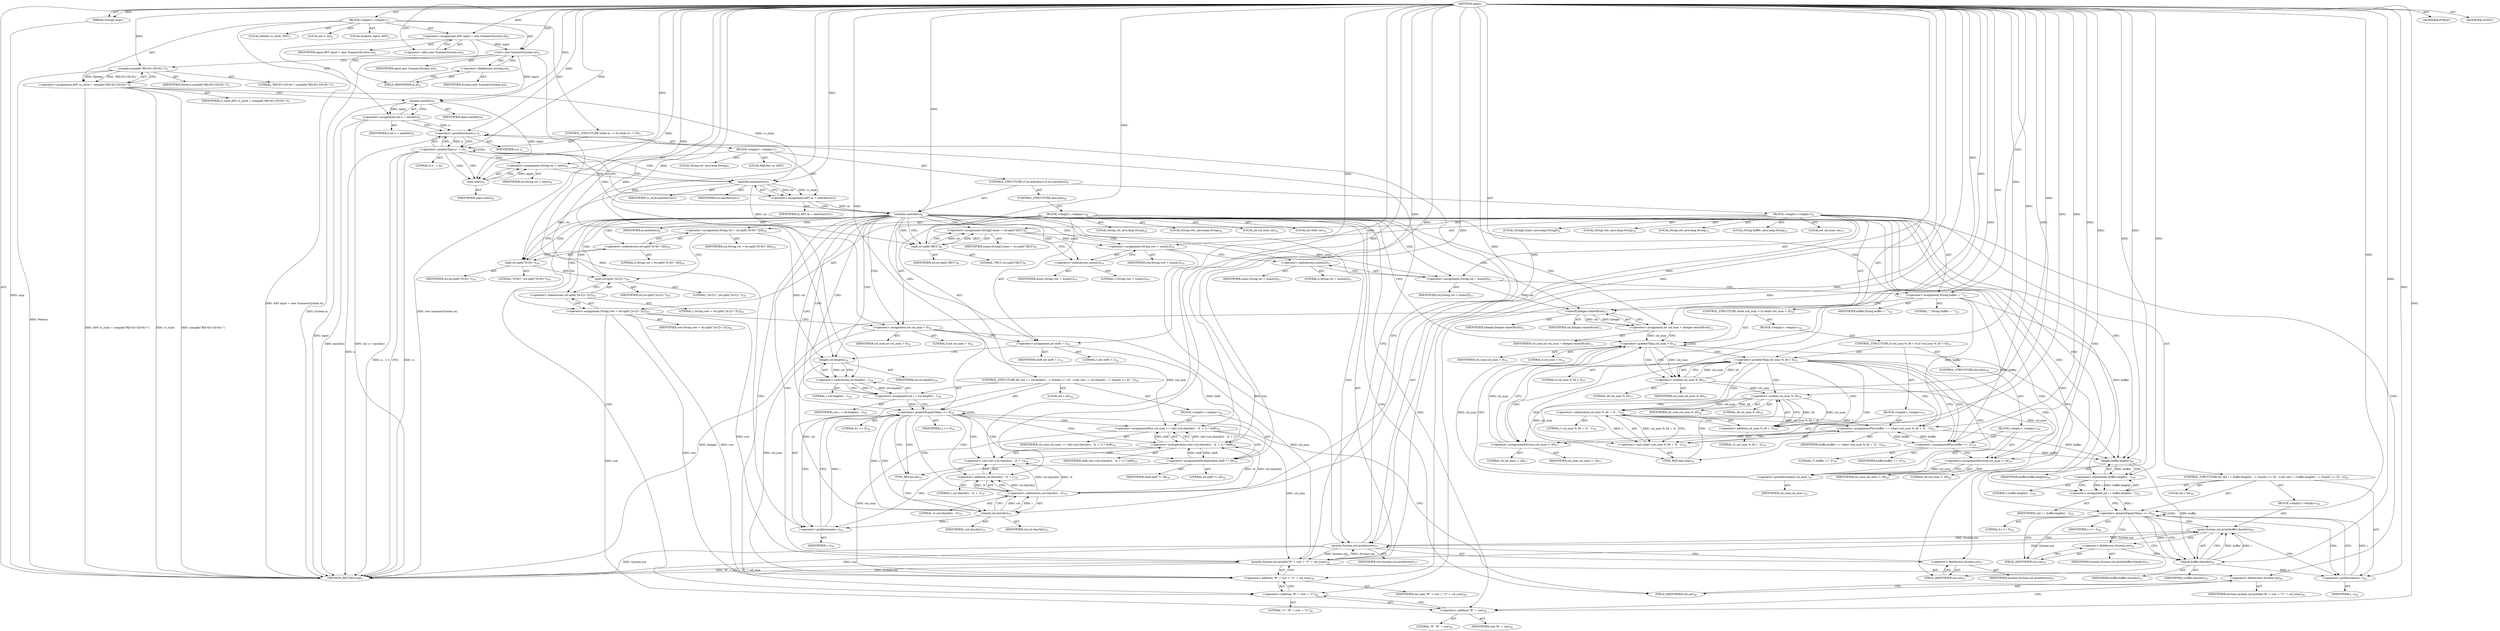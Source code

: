 digraph "main" {  
"19" [label = <(METHOD,main)<SUB>1</SUB>> ]
"20" [label = <(PARAM,String[] args)<SUB>1</SUB>> ]
"21" [label = <(BLOCK,&lt;empty&gt;,&lt;empty&gt;)<SUB>1</SUB>> ]
"4" [label = <(LOCAL,Scanner input: ANY)<SUB>2</SUB>> ]
"22" [label = <(&lt;operator&gt;.assignment,ANY input = new Scanner(System.in))<SUB>2</SUB>> ]
"23" [label = <(IDENTIFIER,input,ANY input = new Scanner(System.in))<SUB>2</SUB>> ]
"24" [label = <(&lt;operator&gt;.alloc,new Scanner(System.in))<SUB>2</SUB>> ]
"25" [label = <(&lt;init&gt;,new Scanner(System.in))<SUB>2</SUB>> ]
"3" [label = <(IDENTIFIER,input,new Scanner(System.in))<SUB>2</SUB>> ]
"26" [label = <(&lt;operator&gt;.fieldAccess,System.in)<SUB>2</SUB>> ]
"27" [label = <(IDENTIFIER,System,new Scanner(System.in))<SUB>2</SUB>> ]
"28" [label = <(FIELD_IDENTIFIER,in,in)<SUB>2</SUB>> ]
"29" [label = <(LOCAL,Pattern rc_style: ANY)<SUB>3</SUB>> ]
"30" [label = <(&lt;operator&gt;.assignment,ANY rc_style = compile(&quot;R[0-9]+C[0-9]+&quot;))<SUB>3</SUB>> ]
"31" [label = <(IDENTIFIER,rc_style,ANY rc_style = compile(&quot;R[0-9]+C[0-9]+&quot;))<SUB>3</SUB>> ]
"32" [label = <(compile,compile(&quot;R[0-9]+C[0-9]+&quot;))<SUB>3</SUB>> ]
"33" [label = <(IDENTIFIER,Pattern,compile(&quot;R[0-9]+C[0-9]+&quot;))<SUB>3</SUB>> ]
"34" [label = <(LITERAL,&quot;R[0-9]+C[0-9]+&quot;,compile(&quot;R[0-9]+C[0-9]+&quot;))<SUB>3</SUB>> ]
"35" [label = <(LOCAL,int n: int)<SUB>4</SUB>> ]
"36" [label = <(&lt;operator&gt;.assignment,int n = nextInt())<SUB>4</SUB>> ]
"37" [label = <(IDENTIFIER,n,int n = nextInt())<SUB>4</SUB>> ]
"38" [label = <(nextInt,nextInt())<SUB>4</SUB>> ]
"39" [label = <(IDENTIFIER,input,nextInt())<SUB>4</SUB>> ]
"40" [label = <(CONTROL_STRUCTURE,while (n-- &gt; 0),while (n-- &gt; 0))<SUB>5</SUB>> ]
"41" [label = <(&lt;operator&gt;.greaterThan,n-- &gt; 0)<SUB>5</SUB>> ]
"42" [label = <(&lt;operator&gt;.postDecrement,n--)<SUB>5</SUB>> ]
"43" [label = <(IDENTIFIER,n,n--)<SUB>5</SUB>> ]
"44" [label = <(LITERAL,0,n-- &gt; 0)<SUB>5</SUB>> ]
"45" [label = <(BLOCK,&lt;empty&gt;,&lt;empty&gt;)<SUB>5</SUB>> ]
"46" [label = <(LOCAL,String str: java.lang.String)<SUB>6</SUB>> ]
"47" [label = <(&lt;operator&gt;.assignment,String str = next())<SUB>6</SUB>> ]
"48" [label = <(IDENTIFIER,str,String str = next())<SUB>6</SUB>> ]
"49" [label = <(next,next())<SUB>6</SUB>> ]
"50" [label = <(IDENTIFIER,input,next())<SUB>6</SUB>> ]
"51" [label = <(LOCAL,Matcher m: ANY)<SUB>7</SUB>> ]
"52" [label = <(&lt;operator&gt;.assignment,ANY m = matcher(str))<SUB>7</SUB>> ]
"53" [label = <(IDENTIFIER,m,ANY m = matcher(str))<SUB>7</SUB>> ]
"54" [label = <(matcher,matcher(str))<SUB>7</SUB>> ]
"55" [label = <(IDENTIFIER,rc_style,matcher(str))<SUB>7</SUB>> ]
"56" [label = <(IDENTIFIER,str,matcher(str))<SUB>7</SUB>> ]
"57" [label = <(CONTROL_STRUCTURE,if (m.matches()),if (m.matches()))<SUB>8</SUB>> ]
"58" [label = <(matches,matches())<SUB>8</SUB>> ]
"59" [label = <(IDENTIFIER,m,matches())<SUB>8</SUB>> ]
"60" [label = <(BLOCK,&lt;empty&gt;,&lt;empty&gt;)<SUB>8</SUB>> ]
"61" [label = <(LOCAL,String[] nums: java.lang.String[])<SUB>9</SUB>> ]
"62" [label = <(&lt;operator&gt;.assignment,String[] nums = str.split(&quot;[RC]&quot;))<SUB>9</SUB>> ]
"63" [label = <(IDENTIFIER,nums,String[] nums = str.split(&quot;[RC]&quot;))<SUB>9</SUB>> ]
"64" [label = <(split,str.split(&quot;[RC]&quot;))<SUB>9</SUB>> ]
"65" [label = <(IDENTIFIER,str,str.split(&quot;[RC]&quot;))<SUB>9</SUB>> ]
"66" [label = <(LITERAL,&quot;[RC]&quot;,str.split(&quot;[RC]&quot;))<SUB>9</SUB>> ]
"67" [label = <(LOCAL,String row: java.lang.String)<SUB>10</SUB>> ]
"68" [label = <(&lt;operator&gt;.assignment,String row = nums[1])<SUB>10</SUB>> ]
"69" [label = <(IDENTIFIER,row,String row = nums[1])<SUB>10</SUB>> ]
"70" [label = <(&lt;operator&gt;.indexAccess,nums[1])<SUB>10</SUB>> ]
"71" [label = <(IDENTIFIER,nums,String row = nums[1])<SUB>10</SUB>> ]
"72" [label = <(LITERAL,1,String row = nums[1])<SUB>10</SUB>> ]
"73" [label = <(LOCAL,String col: java.lang.String)<SUB>11</SUB>> ]
"74" [label = <(&lt;operator&gt;.assignment,String col = nums[2])<SUB>11</SUB>> ]
"75" [label = <(IDENTIFIER,col,String col = nums[2])<SUB>11</SUB>> ]
"76" [label = <(&lt;operator&gt;.indexAccess,nums[2])<SUB>11</SUB>> ]
"77" [label = <(IDENTIFIER,nums,String col = nums[2])<SUB>11</SUB>> ]
"78" [label = <(LITERAL,2,String col = nums[2])<SUB>11</SUB>> ]
"79" [label = <(LOCAL,String buffer: java.lang.String)<SUB>12</SUB>> ]
"80" [label = <(&lt;operator&gt;.assignment,String buffer = &quot;&quot;)<SUB>12</SUB>> ]
"81" [label = <(IDENTIFIER,buffer,String buffer = &quot;&quot;)<SUB>12</SUB>> ]
"82" [label = <(LITERAL,&quot;&quot;,String buffer = &quot;&quot;)<SUB>12</SUB>> ]
"83" [label = <(LOCAL,int col_num: int)<SUB>13</SUB>> ]
"84" [label = <(&lt;operator&gt;.assignment,int col_num = Integer.valueOf(col))<SUB>13</SUB>> ]
"85" [label = <(IDENTIFIER,col_num,int col_num = Integer.valueOf(col))<SUB>13</SUB>> ]
"86" [label = <(valueOf,Integer.valueOf(col))<SUB>13</SUB>> ]
"87" [label = <(IDENTIFIER,Integer,Integer.valueOf(col))<SUB>13</SUB>> ]
"88" [label = <(IDENTIFIER,col,Integer.valueOf(col))<SUB>13</SUB>> ]
"89" [label = <(CONTROL_STRUCTURE,while (col_num &gt; 0),while (col_num &gt; 0))<SUB>14</SUB>> ]
"90" [label = <(&lt;operator&gt;.greaterThan,col_num &gt; 0)<SUB>14</SUB>> ]
"91" [label = <(IDENTIFIER,col_num,col_num &gt; 0)<SUB>14</SUB>> ]
"92" [label = <(LITERAL,0,col_num &gt; 0)<SUB>14</SUB>> ]
"93" [label = <(BLOCK,&lt;empty&gt;,&lt;empty&gt;)<SUB>14</SUB>> ]
"94" [label = <(CONTROL_STRUCTURE,if (col_num % 26 &gt; 0),if (col_num % 26 &gt; 0))<SUB>15</SUB>> ]
"95" [label = <(&lt;operator&gt;.greaterThan,col_num % 26 &gt; 0)<SUB>15</SUB>> ]
"96" [label = <(&lt;operator&gt;.modulo,col_num % 26)<SUB>15</SUB>> ]
"97" [label = <(IDENTIFIER,col_num,col_num % 26)<SUB>15</SUB>> ]
"98" [label = <(LITERAL,26,col_num % 26)<SUB>15</SUB>> ]
"99" [label = <(LITERAL,0,col_num % 26 &gt; 0)<SUB>15</SUB>> ]
"100" [label = <(BLOCK,&lt;empty&gt;,&lt;empty&gt;)<SUB>15</SUB>> ]
"101" [label = <(&lt;operator&gt;.assignmentPlus,buffer += (char) (col_num % 26 + 'A' - 1))<SUB>16</SUB>> ]
"102" [label = <(IDENTIFIER,buffer,buffer += (char) (col_num % 26 + 'A' - 1))<SUB>16</SUB>> ]
"103" [label = <(&lt;operator&gt;.cast,(char) (col_num % 26 + 'A' - 1))<SUB>16</SUB>> ]
"104" [label = <(TYPE_REF,char,char)<SUB>16</SUB>> ]
"105" [label = <(&lt;operator&gt;.subtraction,col_num % 26 + 'A' - 1)<SUB>16</SUB>> ]
"106" [label = <(&lt;operator&gt;.addition,col_num % 26 + 'A')<SUB>16</SUB>> ]
"107" [label = <(&lt;operator&gt;.modulo,col_num % 26)<SUB>16</SUB>> ]
"108" [label = <(IDENTIFIER,col_num,col_num % 26)<SUB>16</SUB>> ]
"109" [label = <(LITERAL,26,col_num % 26)<SUB>16</SUB>> ]
"110" [label = <(LITERAL,'A',col_num % 26 + 'A')<SUB>16</SUB>> ]
"111" [label = <(LITERAL,1,col_num % 26 + 'A' - 1)<SUB>16</SUB>> ]
"112" [label = <(&lt;operator&gt;.assignmentDivision,col_num /= 26)<SUB>17</SUB>> ]
"113" [label = <(IDENTIFIER,col_num,col_num /= 26)<SUB>17</SUB>> ]
"114" [label = <(LITERAL,26,col_num /= 26)<SUB>17</SUB>> ]
"115" [label = <(CONTROL_STRUCTURE,else,else)<SUB>18</SUB>> ]
"116" [label = <(BLOCK,&lt;empty&gt;,&lt;empty&gt;)<SUB>18</SUB>> ]
"117" [label = <(&lt;operator&gt;.assignmentPlus,buffer += 'Z')<SUB>19</SUB>> ]
"118" [label = <(IDENTIFIER,buffer,buffer += 'Z')<SUB>19</SUB>> ]
"119" [label = <(LITERAL,'Z',buffer += 'Z')<SUB>19</SUB>> ]
"120" [label = <(&lt;operator&gt;.assignmentDivision,col_num /= 26)<SUB>20</SUB>> ]
"121" [label = <(IDENTIFIER,col_num,col_num /= 26)<SUB>20</SUB>> ]
"122" [label = <(LITERAL,26,col_num /= 26)<SUB>20</SUB>> ]
"123" [label = <(&lt;operator&gt;.postDecrement,col_num--)<SUB>21</SUB>> ]
"124" [label = <(IDENTIFIER,col_num,col_num--)<SUB>21</SUB>> ]
"125" [label = <(CONTROL_STRUCTURE,for (int i = buffer.length() - 1; Some(i &gt;= 0); --i),for (int i = buffer.length() - 1; Some(i &gt;= 0); --i))<SUB>24</SUB>> ]
"126" [label = <(LOCAL,int i: int)<SUB>24</SUB>> ]
"127" [label = <(&lt;operator&gt;.assignment,int i = buffer.length() - 1)<SUB>24</SUB>> ]
"128" [label = <(IDENTIFIER,i,int i = buffer.length() - 1)<SUB>24</SUB>> ]
"129" [label = <(&lt;operator&gt;.subtraction,buffer.length() - 1)<SUB>24</SUB>> ]
"130" [label = <(length,buffer.length())<SUB>24</SUB>> ]
"131" [label = <(IDENTIFIER,buffer,buffer.length())<SUB>24</SUB>> ]
"132" [label = <(LITERAL,1,buffer.length() - 1)<SUB>24</SUB>> ]
"133" [label = <(&lt;operator&gt;.greaterEqualsThan,i &gt;= 0)<SUB>24</SUB>> ]
"134" [label = <(IDENTIFIER,i,i &gt;= 0)<SUB>24</SUB>> ]
"135" [label = <(LITERAL,0,i &gt;= 0)<SUB>24</SUB>> ]
"136" [label = <(&lt;operator&gt;.preDecrement,--i)<SUB>24</SUB>> ]
"137" [label = <(IDENTIFIER,i,--i)<SUB>24</SUB>> ]
"138" [label = <(BLOCK,&lt;empty&gt;,&lt;empty&gt;)<SUB>24</SUB>> ]
"139" [label = <(print,System.out.print(buffer.charAt(i)))<SUB>25</SUB>> ]
"140" [label = <(&lt;operator&gt;.fieldAccess,System.out)<SUB>25</SUB>> ]
"141" [label = <(IDENTIFIER,System,System.out.print(buffer.charAt(i)))<SUB>25</SUB>> ]
"142" [label = <(FIELD_IDENTIFIER,out,out)<SUB>25</SUB>> ]
"143" [label = <(charAt,buffer.charAt(i))<SUB>25</SUB>> ]
"144" [label = <(IDENTIFIER,buffer,buffer.charAt(i))<SUB>25</SUB>> ]
"145" [label = <(IDENTIFIER,i,buffer.charAt(i))<SUB>25</SUB>> ]
"146" [label = <(println,System.out.println(row))<SUB>27</SUB>> ]
"147" [label = <(&lt;operator&gt;.fieldAccess,System.out)<SUB>27</SUB>> ]
"148" [label = <(IDENTIFIER,System,System.out.println(row))<SUB>27</SUB>> ]
"149" [label = <(FIELD_IDENTIFIER,out,out)<SUB>27</SUB>> ]
"150" [label = <(IDENTIFIER,row,System.out.println(row))<SUB>27</SUB>> ]
"151" [label = <(CONTROL_STRUCTURE,else,else)<SUB>28</SUB>> ]
"152" [label = <(BLOCK,&lt;empty&gt;,&lt;empty&gt;)<SUB>28</SUB>> ]
"153" [label = <(LOCAL,String col: java.lang.String)<SUB>29</SUB>> ]
"154" [label = <(&lt;operator&gt;.assignment,String col = str.split(&quot;[0-9]+&quot;)[0])<SUB>29</SUB>> ]
"155" [label = <(IDENTIFIER,col,String col = str.split(&quot;[0-9]+&quot;)[0])<SUB>29</SUB>> ]
"156" [label = <(&lt;operator&gt;.indexAccess,str.split(&quot;[0-9]+&quot;)[0])<SUB>29</SUB>> ]
"157" [label = <(split,str.split(&quot;[0-9]+&quot;))<SUB>29</SUB>> ]
"158" [label = <(IDENTIFIER,str,str.split(&quot;[0-9]+&quot;))<SUB>29</SUB>> ]
"159" [label = <(LITERAL,&quot;[0-9]+&quot;,str.split(&quot;[0-9]+&quot;))<SUB>29</SUB>> ]
"160" [label = <(LITERAL,0,String col = str.split(&quot;[0-9]+&quot;)[0])<SUB>29</SUB>> ]
"161" [label = <(LOCAL,String row: java.lang.String)<SUB>30</SUB>> ]
"162" [label = <(&lt;operator&gt;.assignment,String row = str.split(&quot;[A-Z]+&quot;)[1])<SUB>30</SUB>> ]
"163" [label = <(IDENTIFIER,row,String row = str.split(&quot;[A-Z]+&quot;)[1])<SUB>30</SUB>> ]
"164" [label = <(&lt;operator&gt;.indexAccess,str.split(&quot;[A-Z]+&quot;)[1])<SUB>30</SUB>> ]
"165" [label = <(split,str.split(&quot;[A-Z]+&quot;))<SUB>30</SUB>> ]
"166" [label = <(IDENTIFIER,str,str.split(&quot;[A-Z]+&quot;))<SUB>30</SUB>> ]
"167" [label = <(LITERAL,&quot;[A-Z]+&quot;,str.split(&quot;[A-Z]+&quot;))<SUB>30</SUB>> ]
"168" [label = <(LITERAL,1,String row = str.split(&quot;[A-Z]+&quot;)[1])<SUB>30</SUB>> ]
"169" [label = <(LOCAL,int col_num: int)<SUB>32</SUB>> ]
"170" [label = <(&lt;operator&gt;.assignment,int col_num = 0)<SUB>32</SUB>> ]
"171" [label = <(IDENTIFIER,col_num,int col_num = 0)<SUB>32</SUB>> ]
"172" [label = <(LITERAL,0,int col_num = 0)<SUB>32</SUB>> ]
"173" [label = <(LOCAL,int shift: int)<SUB>33</SUB>> ]
"174" [label = <(&lt;operator&gt;.assignment,int shift = 1)<SUB>33</SUB>> ]
"175" [label = <(IDENTIFIER,shift,int shift = 1)<SUB>33</SUB>> ]
"176" [label = <(LITERAL,1,int shift = 1)<SUB>33</SUB>> ]
"177" [label = <(CONTROL_STRUCTURE,for (int i = col.length() - 1; Some(i &gt;= 0); --i),for (int i = col.length() - 1; Some(i &gt;= 0); --i))<SUB>34</SUB>> ]
"178" [label = <(LOCAL,int i: int)<SUB>34</SUB>> ]
"179" [label = <(&lt;operator&gt;.assignment,int i = col.length() - 1)<SUB>34</SUB>> ]
"180" [label = <(IDENTIFIER,i,int i = col.length() - 1)<SUB>34</SUB>> ]
"181" [label = <(&lt;operator&gt;.subtraction,col.length() - 1)<SUB>34</SUB>> ]
"182" [label = <(length,col.length())<SUB>34</SUB>> ]
"183" [label = <(IDENTIFIER,col,col.length())<SUB>34</SUB>> ]
"184" [label = <(LITERAL,1,col.length() - 1)<SUB>34</SUB>> ]
"185" [label = <(&lt;operator&gt;.greaterEqualsThan,i &gt;= 0)<SUB>34</SUB>> ]
"186" [label = <(IDENTIFIER,i,i &gt;= 0)<SUB>34</SUB>> ]
"187" [label = <(LITERAL,0,i &gt;= 0)<SUB>34</SUB>> ]
"188" [label = <(&lt;operator&gt;.preDecrement,--i)<SUB>34</SUB>> ]
"189" [label = <(IDENTIFIER,i,--i)<SUB>34</SUB>> ]
"190" [label = <(BLOCK,&lt;empty&gt;,&lt;empty&gt;)<SUB>34</SUB>> ]
"191" [label = <(&lt;operator&gt;.assignmentPlus,col_num += (int) (col.charAt(i) - 'A' + 1) * shift)<SUB>35</SUB>> ]
"192" [label = <(IDENTIFIER,col_num,col_num += (int) (col.charAt(i) - 'A' + 1) * shift)<SUB>35</SUB>> ]
"193" [label = <(&lt;operator&gt;.multiplication,(int) (col.charAt(i) - 'A' + 1) * shift)<SUB>35</SUB>> ]
"194" [label = <(&lt;operator&gt;.cast,(int) (col.charAt(i) - 'A' + 1))<SUB>35</SUB>> ]
"195" [label = <(TYPE_REF,int,int)<SUB>35</SUB>> ]
"196" [label = <(&lt;operator&gt;.addition,col.charAt(i) - 'A' + 1)<SUB>35</SUB>> ]
"197" [label = <(&lt;operator&gt;.subtraction,col.charAt(i) - 'A')<SUB>35</SUB>> ]
"198" [label = <(charAt,col.charAt(i))<SUB>35</SUB>> ]
"199" [label = <(IDENTIFIER,col,col.charAt(i))<SUB>35</SUB>> ]
"200" [label = <(IDENTIFIER,i,col.charAt(i))<SUB>35</SUB>> ]
"201" [label = <(LITERAL,'A',col.charAt(i) - 'A')<SUB>35</SUB>> ]
"202" [label = <(LITERAL,1,col.charAt(i) - 'A' + 1)<SUB>35</SUB>> ]
"203" [label = <(IDENTIFIER,shift,(int) (col.charAt(i) - 'A' + 1) * shift)<SUB>35</SUB>> ]
"204" [label = <(&lt;operator&gt;.assignmentMultiplication,shift *= 26)<SUB>36</SUB>> ]
"205" [label = <(IDENTIFIER,shift,shift *= 26)<SUB>36</SUB>> ]
"206" [label = <(LITERAL,26,shift *= 26)<SUB>36</SUB>> ]
"207" [label = <(println,System.out.println(&quot;R&quot; + row + &quot;C&quot; + col_num))<SUB>38</SUB>> ]
"208" [label = <(&lt;operator&gt;.fieldAccess,System.out)<SUB>38</SUB>> ]
"209" [label = <(IDENTIFIER,System,System.out.println(&quot;R&quot; + row + &quot;C&quot; + col_num))<SUB>38</SUB>> ]
"210" [label = <(FIELD_IDENTIFIER,out,out)<SUB>38</SUB>> ]
"211" [label = <(&lt;operator&gt;.addition,&quot;R&quot; + row + &quot;C&quot; + col_num)<SUB>38</SUB>> ]
"212" [label = <(&lt;operator&gt;.addition,&quot;R&quot; + row + &quot;C&quot;)<SUB>38</SUB>> ]
"213" [label = <(&lt;operator&gt;.addition,&quot;R&quot; + row)<SUB>38</SUB>> ]
"214" [label = <(LITERAL,&quot;R&quot;,&quot;R&quot; + row)<SUB>38</SUB>> ]
"215" [label = <(IDENTIFIER,row,&quot;R&quot; + row)<SUB>38</SUB>> ]
"216" [label = <(LITERAL,&quot;C&quot;,&quot;R&quot; + row + &quot;C&quot;)<SUB>38</SUB>> ]
"217" [label = <(IDENTIFIER,col_num,&quot;R&quot; + row + &quot;C&quot; + col_num)<SUB>38</SUB>> ]
"218" [label = <(MODIFIER,PUBLIC)> ]
"219" [label = <(MODIFIER,STATIC)> ]
"220" [label = <(METHOD_RETURN,void)<SUB>1</SUB>> ]
  "19" -> "20"  [ label = "AST: "] 
  "19" -> "21"  [ label = "AST: "] 
  "19" -> "218"  [ label = "AST: "] 
  "19" -> "219"  [ label = "AST: "] 
  "19" -> "220"  [ label = "AST: "] 
  "21" -> "4"  [ label = "AST: "] 
  "21" -> "22"  [ label = "AST: "] 
  "21" -> "25"  [ label = "AST: "] 
  "21" -> "29"  [ label = "AST: "] 
  "21" -> "30"  [ label = "AST: "] 
  "21" -> "35"  [ label = "AST: "] 
  "21" -> "36"  [ label = "AST: "] 
  "21" -> "40"  [ label = "AST: "] 
  "22" -> "23"  [ label = "AST: "] 
  "22" -> "24"  [ label = "AST: "] 
  "25" -> "3"  [ label = "AST: "] 
  "25" -> "26"  [ label = "AST: "] 
  "26" -> "27"  [ label = "AST: "] 
  "26" -> "28"  [ label = "AST: "] 
  "30" -> "31"  [ label = "AST: "] 
  "30" -> "32"  [ label = "AST: "] 
  "32" -> "33"  [ label = "AST: "] 
  "32" -> "34"  [ label = "AST: "] 
  "36" -> "37"  [ label = "AST: "] 
  "36" -> "38"  [ label = "AST: "] 
  "38" -> "39"  [ label = "AST: "] 
  "40" -> "41"  [ label = "AST: "] 
  "40" -> "45"  [ label = "AST: "] 
  "41" -> "42"  [ label = "AST: "] 
  "41" -> "44"  [ label = "AST: "] 
  "42" -> "43"  [ label = "AST: "] 
  "45" -> "46"  [ label = "AST: "] 
  "45" -> "47"  [ label = "AST: "] 
  "45" -> "51"  [ label = "AST: "] 
  "45" -> "52"  [ label = "AST: "] 
  "45" -> "57"  [ label = "AST: "] 
  "47" -> "48"  [ label = "AST: "] 
  "47" -> "49"  [ label = "AST: "] 
  "49" -> "50"  [ label = "AST: "] 
  "52" -> "53"  [ label = "AST: "] 
  "52" -> "54"  [ label = "AST: "] 
  "54" -> "55"  [ label = "AST: "] 
  "54" -> "56"  [ label = "AST: "] 
  "57" -> "58"  [ label = "AST: "] 
  "57" -> "60"  [ label = "AST: "] 
  "57" -> "151"  [ label = "AST: "] 
  "58" -> "59"  [ label = "AST: "] 
  "60" -> "61"  [ label = "AST: "] 
  "60" -> "62"  [ label = "AST: "] 
  "60" -> "67"  [ label = "AST: "] 
  "60" -> "68"  [ label = "AST: "] 
  "60" -> "73"  [ label = "AST: "] 
  "60" -> "74"  [ label = "AST: "] 
  "60" -> "79"  [ label = "AST: "] 
  "60" -> "80"  [ label = "AST: "] 
  "60" -> "83"  [ label = "AST: "] 
  "60" -> "84"  [ label = "AST: "] 
  "60" -> "89"  [ label = "AST: "] 
  "60" -> "125"  [ label = "AST: "] 
  "60" -> "146"  [ label = "AST: "] 
  "62" -> "63"  [ label = "AST: "] 
  "62" -> "64"  [ label = "AST: "] 
  "64" -> "65"  [ label = "AST: "] 
  "64" -> "66"  [ label = "AST: "] 
  "68" -> "69"  [ label = "AST: "] 
  "68" -> "70"  [ label = "AST: "] 
  "70" -> "71"  [ label = "AST: "] 
  "70" -> "72"  [ label = "AST: "] 
  "74" -> "75"  [ label = "AST: "] 
  "74" -> "76"  [ label = "AST: "] 
  "76" -> "77"  [ label = "AST: "] 
  "76" -> "78"  [ label = "AST: "] 
  "80" -> "81"  [ label = "AST: "] 
  "80" -> "82"  [ label = "AST: "] 
  "84" -> "85"  [ label = "AST: "] 
  "84" -> "86"  [ label = "AST: "] 
  "86" -> "87"  [ label = "AST: "] 
  "86" -> "88"  [ label = "AST: "] 
  "89" -> "90"  [ label = "AST: "] 
  "89" -> "93"  [ label = "AST: "] 
  "90" -> "91"  [ label = "AST: "] 
  "90" -> "92"  [ label = "AST: "] 
  "93" -> "94"  [ label = "AST: "] 
  "94" -> "95"  [ label = "AST: "] 
  "94" -> "100"  [ label = "AST: "] 
  "94" -> "115"  [ label = "AST: "] 
  "95" -> "96"  [ label = "AST: "] 
  "95" -> "99"  [ label = "AST: "] 
  "96" -> "97"  [ label = "AST: "] 
  "96" -> "98"  [ label = "AST: "] 
  "100" -> "101"  [ label = "AST: "] 
  "100" -> "112"  [ label = "AST: "] 
  "101" -> "102"  [ label = "AST: "] 
  "101" -> "103"  [ label = "AST: "] 
  "103" -> "104"  [ label = "AST: "] 
  "103" -> "105"  [ label = "AST: "] 
  "105" -> "106"  [ label = "AST: "] 
  "105" -> "111"  [ label = "AST: "] 
  "106" -> "107"  [ label = "AST: "] 
  "106" -> "110"  [ label = "AST: "] 
  "107" -> "108"  [ label = "AST: "] 
  "107" -> "109"  [ label = "AST: "] 
  "112" -> "113"  [ label = "AST: "] 
  "112" -> "114"  [ label = "AST: "] 
  "115" -> "116"  [ label = "AST: "] 
  "116" -> "117"  [ label = "AST: "] 
  "116" -> "120"  [ label = "AST: "] 
  "116" -> "123"  [ label = "AST: "] 
  "117" -> "118"  [ label = "AST: "] 
  "117" -> "119"  [ label = "AST: "] 
  "120" -> "121"  [ label = "AST: "] 
  "120" -> "122"  [ label = "AST: "] 
  "123" -> "124"  [ label = "AST: "] 
  "125" -> "126"  [ label = "AST: "] 
  "125" -> "127"  [ label = "AST: "] 
  "125" -> "133"  [ label = "AST: "] 
  "125" -> "136"  [ label = "AST: "] 
  "125" -> "138"  [ label = "AST: "] 
  "127" -> "128"  [ label = "AST: "] 
  "127" -> "129"  [ label = "AST: "] 
  "129" -> "130"  [ label = "AST: "] 
  "129" -> "132"  [ label = "AST: "] 
  "130" -> "131"  [ label = "AST: "] 
  "133" -> "134"  [ label = "AST: "] 
  "133" -> "135"  [ label = "AST: "] 
  "136" -> "137"  [ label = "AST: "] 
  "138" -> "139"  [ label = "AST: "] 
  "139" -> "140"  [ label = "AST: "] 
  "139" -> "143"  [ label = "AST: "] 
  "140" -> "141"  [ label = "AST: "] 
  "140" -> "142"  [ label = "AST: "] 
  "143" -> "144"  [ label = "AST: "] 
  "143" -> "145"  [ label = "AST: "] 
  "146" -> "147"  [ label = "AST: "] 
  "146" -> "150"  [ label = "AST: "] 
  "147" -> "148"  [ label = "AST: "] 
  "147" -> "149"  [ label = "AST: "] 
  "151" -> "152"  [ label = "AST: "] 
  "152" -> "153"  [ label = "AST: "] 
  "152" -> "154"  [ label = "AST: "] 
  "152" -> "161"  [ label = "AST: "] 
  "152" -> "162"  [ label = "AST: "] 
  "152" -> "169"  [ label = "AST: "] 
  "152" -> "170"  [ label = "AST: "] 
  "152" -> "173"  [ label = "AST: "] 
  "152" -> "174"  [ label = "AST: "] 
  "152" -> "177"  [ label = "AST: "] 
  "152" -> "207"  [ label = "AST: "] 
  "154" -> "155"  [ label = "AST: "] 
  "154" -> "156"  [ label = "AST: "] 
  "156" -> "157"  [ label = "AST: "] 
  "156" -> "160"  [ label = "AST: "] 
  "157" -> "158"  [ label = "AST: "] 
  "157" -> "159"  [ label = "AST: "] 
  "162" -> "163"  [ label = "AST: "] 
  "162" -> "164"  [ label = "AST: "] 
  "164" -> "165"  [ label = "AST: "] 
  "164" -> "168"  [ label = "AST: "] 
  "165" -> "166"  [ label = "AST: "] 
  "165" -> "167"  [ label = "AST: "] 
  "170" -> "171"  [ label = "AST: "] 
  "170" -> "172"  [ label = "AST: "] 
  "174" -> "175"  [ label = "AST: "] 
  "174" -> "176"  [ label = "AST: "] 
  "177" -> "178"  [ label = "AST: "] 
  "177" -> "179"  [ label = "AST: "] 
  "177" -> "185"  [ label = "AST: "] 
  "177" -> "188"  [ label = "AST: "] 
  "177" -> "190"  [ label = "AST: "] 
  "179" -> "180"  [ label = "AST: "] 
  "179" -> "181"  [ label = "AST: "] 
  "181" -> "182"  [ label = "AST: "] 
  "181" -> "184"  [ label = "AST: "] 
  "182" -> "183"  [ label = "AST: "] 
  "185" -> "186"  [ label = "AST: "] 
  "185" -> "187"  [ label = "AST: "] 
  "188" -> "189"  [ label = "AST: "] 
  "190" -> "191"  [ label = "AST: "] 
  "190" -> "204"  [ label = "AST: "] 
  "191" -> "192"  [ label = "AST: "] 
  "191" -> "193"  [ label = "AST: "] 
  "193" -> "194"  [ label = "AST: "] 
  "193" -> "203"  [ label = "AST: "] 
  "194" -> "195"  [ label = "AST: "] 
  "194" -> "196"  [ label = "AST: "] 
  "196" -> "197"  [ label = "AST: "] 
  "196" -> "202"  [ label = "AST: "] 
  "197" -> "198"  [ label = "AST: "] 
  "197" -> "201"  [ label = "AST: "] 
  "198" -> "199"  [ label = "AST: "] 
  "198" -> "200"  [ label = "AST: "] 
  "204" -> "205"  [ label = "AST: "] 
  "204" -> "206"  [ label = "AST: "] 
  "207" -> "208"  [ label = "AST: "] 
  "207" -> "211"  [ label = "AST: "] 
  "208" -> "209"  [ label = "AST: "] 
  "208" -> "210"  [ label = "AST: "] 
  "211" -> "212"  [ label = "AST: "] 
  "211" -> "217"  [ label = "AST: "] 
  "212" -> "213"  [ label = "AST: "] 
  "212" -> "216"  [ label = "AST: "] 
  "213" -> "214"  [ label = "AST: "] 
  "213" -> "215"  [ label = "AST: "] 
  "22" -> "28"  [ label = "CFG: "] 
  "25" -> "32"  [ label = "CFG: "] 
  "30" -> "38"  [ label = "CFG: "] 
  "36" -> "42"  [ label = "CFG: "] 
  "24" -> "22"  [ label = "CFG: "] 
  "26" -> "25"  [ label = "CFG: "] 
  "32" -> "30"  [ label = "CFG: "] 
  "38" -> "36"  [ label = "CFG: "] 
  "41" -> "220"  [ label = "CFG: "] 
  "41" -> "49"  [ label = "CFG: "] 
  "28" -> "26"  [ label = "CFG: "] 
  "42" -> "41"  [ label = "CFG: "] 
  "47" -> "54"  [ label = "CFG: "] 
  "52" -> "58"  [ label = "CFG: "] 
  "49" -> "47"  [ label = "CFG: "] 
  "54" -> "52"  [ label = "CFG: "] 
  "58" -> "64"  [ label = "CFG: "] 
  "58" -> "157"  [ label = "CFG: "] 
  "62" -> "70"  [ label = "CFG: "] 
  "68" -> "76"  [ label = "CFG: "] 
  "74" -> "80"  [ label = "CFG: "] 
  "80" -> "86"  [ label = "CFG: "] 
  "84" -> "90"  [ label = "CFG: "] 
  "146" -> "42"  [ label = "CFG: "] 
  "64" -> "62"  [ label = "CFG: "] 
  "70" -> "68"  [ label = "CFG: "] 
  "76" -> "74"  [ label = "CFG: "] 
  "86" -> "84"  [ label = "CFG: "] 
  "90" -> "96"  [ label = "CFG: "] 
  "90" -> "130"  [ label = "CFG: "] 
  "127" -> "133"  [ label = "CFG: "] 
  "133" -> "142"  [ label = "CFG: "] 
  "133" -> "149"  [ label = "CFG: "] 
  "136" -> "133"  [ label = "CFG: "] 
  "147" -> "146"  [ label = "CFG: "] 
  "154" -> "165"  [ label = "CFG: "] 
  "162" -> "170"  [ label = "CFG: "] 
  "170" -> "174"  [ label = "CFG: "] 
  "174" -> "182"  [ label = "CFG: "] 
  "207" -> "42"  [ label = "CFG: "] 
  "129" -> "127"  [ label = "CFG: "] 
  "139" -> "136"  [ label = "CFG: "] 
  "149" -> "147"  [ label = "CFG: "] 
  "156" -> "154"  [ label = "CFG: "] 
  "164" -> "162"  [ label = "CFG: "] 
  "179" -> "185"  [ label = "CFG: "] 
  "185" -> "195"  [ label = "CFG: "] 
  "185" -> "210"  [ label = "CFG: "] 
  "188" -> "185"  [ label = "CFG: "] 
  "208" -> "213"  [ label = "CFG: "] 
  "211" -> "207"  [ label = "CFG: "] 
  "95" -> "104"  [ label = "CFG: "] 
  "95" -> "117"  [ label = "CFG: "] 
  "130" -> "129"  [ label = "CFG: "] 
  "140" -> "143"  [ label = "CFG: "] 
  "143" -> "139"  [ label = "CFG: "] 
  "157" -> "156"  [ label = "CFG: "] 
  "165" -> "164"  [ label = "CFG: "] 
  "181" -> "179"  [ label = "CFG: "] 
  "191" -> "204"  [ label = "CFG: "] 
  "204" -> "188"  [ label = "CFG: "] 
  "210" -> "208"  [ label = "CFG: "] 
  "212" -> "211"  [ label = "CFG: "] 
  "96" -> "95"  [ label = "CFG: "] 
  "101" -> "112"  [ label = "CFG: "] 
  "112" -> "90"  [ label = "CFG: "] 
  "142" -> "140"  [ label = "CFG: "] 
  "182" -> "181"  [ label = "CFG: "] 
  "193" -> "191"  [ label = "CFG: "] 
  "213" -> "212"  [ label = "CFG: "] 
  "103" -> "101"  [ label = "CFG: "] 
  "117" -> "120"  [ label = "CFG: "] 
  "120" -> "123"  [ label = "CFG: "] 
  "123" -> "90"  [ label = "CFG: "] 
  "194" -> "193"  [ label = "CFG: "] 
  "104" -> "107"  [ label = "CFG: "] 
  "105" -> "103"  [ label = "CFG: "] 
  "195" -> "198"  [ label = "CFG: "] 
  "196" -> "194"  [ label = "CFG: "] 
  "106" -> "105"  [ label = "CFG: "] 
  "197" -> "196"  [ label = "CFG: "] 
  "107" -> "106"  [ label = "CFG: "] 
  "198" -> "197"  [ label = "CFG: "] 
  "19" -> "24"  [ label = "CFG: "] 
  "20" -> "220"  [ label = "DDG: args"] 
  "22" -> "220"  [ label = "DDG: ANY input = new Scanner(System.in)"] 
  "25" -> "220"  [ label = "DDG: System.in"] 
  "25" -> "220"  [ label = "DDG: new Scanner(System.in)"] 
  "30" -> "220"  [ label = "DDG: rc_style"] 
  "30" -> "220"  [ label = "DDG: compile(&quot;R[0-9]+C[0-9]+&quot;)"] 
  "30" -> "220"  [ label = "DDG: ANY rc_style = compile(&quot;R[0-9]+C[0-9]+&quot;)"] 
  "38" -> "220"  [ label = "DDG: input"] 
  "36" -> "220"  [ label = "DDG: nextInt()"] 
  "36" -> "220"  [ label = "DDG: int n = nextInt()"] 
  "42" -> "220"  [ label = "DDG: n"] 
  "41" -> "220"  [ label = "DDG: n--"] 
  "41" -> "220"  [ label = "DDG: n-- &gt; 0"] 
  "207" -> "220"  [ label = "DDG: System.out"] 
  "207" -> "220"  [ label = "DDG: &quot;R&quot; + row + &quot;C&quot; + col_num"] 
  "146" -> "220"  [ label = "DDG: System.out"] 
  "146" -> "220"  [ label = "DDG: row"] 
  "86" -> "220"  [ label = "DDG: Integer"] 
  "32" -> "220"  [ label = "DDG: Pattern"] 
  "19" -> "20"  [ label = "DDG: "] 
  "19" -> "22"  [ label = "DDG: "] 
  "32" -> "30"  [ label = "DDG: Pattern"] 
  "32" -> "30"  [ label = "DDG: &quot;R[0-9]+C[0-9]+&quot;"] 
  "38" -> "36"  [ label = "DDG: input"] 
  "22" -> "25"  [ label = "DDG: input"] 
  "19" -> "25"  [ label = "DDG: "] 
  "19" -> "32"  [ label = "DDG: "] 
  "25" -> "38"  [ label = "DDG: input"] 
  "19" -> "38"  [ label = "DDG: "] 
  "42" -> "41"  [ label = "DDG: n"] 
  "19" -> "41"  [ label = "DDG: "] 
  "49" -> "47"  [ label = "DDG: input"] 
  "54" -> "52"  [ label = "DDG: rc_style"] 
  "54" -> "52"  [ label = "DDG: str"] 
  "36" -> "42"  [ label = "DDG: n"] 
  "19" -> "42"  [ label = "DDG: "] 
  "38" -> "49"  [ label = "DDG: input"] 
  "19" -> "49"  [ label = "DDG: "] 
  "30" -> "54"  [ label = "DDG: rc_style"] 
  "19" -> "54"  [ label = "DDG: "] 
  "47" -> "54"  [ label = "DDG: str"] 
  "52" -> "58"  [ label = "DDG: m"] 
  "19" -> "58"  [ label = "DDG: "] 
  "64" -> "62"  [ label = "DDG: str"] 
  "64" -> "62"  [ label = "DDG: &quot;[RC]&quot;"] 
  "62" -> "68"  [ label = "DDG: nums"] 
  "62" -> "74"  [ label = "DDG: nums"] 
  "19" -> "80"  [ label = "DDG: "] 
  "86" -> "84"  [ label = "DDG: Integer"] 
  "86" -> "84"  [ label = "DDG: col"] 
  "129" -> "127"  [ label = "DDG: buffer.length()"] 
  "129" -> "127"  [ label = "DDG: 1"] 
  "207" -> "146"  [ label = "DDG: System.out"] 
  "139" -> "146"  [ label = "DDG: System.out"] 
  "68" -> "146"  [ label = "DDG: row"] 
  "19" -> "146"  [ label = "DDG: "] 
  "19" -> "170"  [ label = "DDG: "] 
  "19" -> "174"  [ label = "DDG: "] 
  "54" -> "64"  [ label = "DDG: str"] 
  "19" -> "64"  [ label = "DDG: "] 
  "19" -> "86"  [ label = "DDG: "] 
  "74" -> "86"  [ label = "DDG: col"] 
  "84" -> "90"  [ label = "DDG: col_num"] 
  "123" -> "90"  [ label = "DDG: col_num"] 
  "112" -> "90"  [ label = "DDG: col_num"] 
  "19" -> "90"  [ label = "DDG: "] 
  "127" -> "133"  [ label = "DDG: i"] 
  "136" -> "133"  [ label = "DDG: i"] 
  "19" -> "133"  [ label = "DDG: "] 
  "143" -> "136"  [ label = "DDG: i"] 
  "19" -> "136"  [ label = "DDG: "] 
  "181" -> "179"  [ label = "DDG: col.length()"] 
  "181" -> "179"  [ label = "DDG: 1"] 
  "146" -> "207"  [ label = "DDG: System.out"] 
  "19" -> "207"  [ label = "DDG: "] 
  "162" -> "207"  [ label = "DDG: row"] 
  "170" -> "207"  [ label = "DDG: col_num"] 
  "191" -> "207"  [ label = "DDG: col_num"] 
  "130" -> "129"  [ label = "DDG: buffer"] 
  "19" -> "129"  [ label = "DDG: "] 
  "207" -> "139"  [ label = "DDG: System.out"] 
  "146" -> "139"  [ label = "DDG: System.out"] 
  "143" -> "139"  [ label = "DDG: buffer"] 
  "143" -> "139"  [ label = "DDG: i"] 
  "179" -> "185"  [ label = "DDG: i"] 
  "188" -> "185"  [ label = "DDG: i"] 
  "19" -> "185"  [ label = "DDG: "] 
  "198" -> "188"  [ label = "DDG: i"] 
  "19" -> "188"  [ label = "DDG: "] 
  "193" -> "191"  [ label = "DDG: (int) (col.charAt(i) - 'A' + 1)"] 
  "193" -> "191"  [ label = "DDG: shift"] 
  "19" -> "204"  [ label = "DDG: "] 
  "19" -> "211"  [ label = "DDG: "] 
  "162" -> "211"  [ label = "DDG: row"] 
  "170" -> "211"  [ label = "DDG: col_num"] 
  "191" -> "211"  [ label = "DDG: col_num"] 
  "96" -> "95"  [ label = "DDG: col_num"] 
  "96" -> "95"  [ label = "DDG: 26"] 
  "19" -> "95"  [ label = "DDG: "] 
  "19" -> "101"  [ label = "DDG: "] 
  "105" -> "101"  [ label = "DDG: col_num % 26 + 'A'"] 
  "105" -> "101"  [ label = "DDG: 1"] 
  "19" -> "112"  [ label = "DDG: "] 
  "80" -> "130"  [ label = "DDG: buffer"] 
  "117" -> "130"  [ label = "DDG: buffer"] 
  "101" -> "130"  [ label = "DDG: buffer"] 
  "19" -> "130"  [ label = "DDG: "] 
  "130" -> "143"  [ label = "DDG: buffer"] 
  "19" -> "143"  [ label = "DDG: "] 
  "133" -> "143"  [ label = "DDG: i"] 
  "54" -> "157"  [ label = "DDG: str"] 
  "19" -> "157"  [ label = "DDG: "] 
  "157" -> "165"  [ label = "DDG: str"] 
  "19" -> "165"  [ label = "DDG: "] 
  "182" -> "181"  [ label = "DDG: col"] 
  "19" -> "181"  [ label = "DDG: "] 
  "170" -> "191"  [ label = "DDG: col_num"] 
  "19" -> "191"  [ label = "DDG: "] 
  "193" -> "204"  [ label = "DDG: shift"] 
  "19" -> "212"  [ label = "DDG: "] 
  "162" -> "212"  [ label = "DDG: row"] 
  "90" -> "96"  [ label = "DDG: col_num"] 
  "19" -> "96"  [ label = "DDG: "] 
  "80" -> "101"  [ label = "DDG: buffer"] 
  "117" -> "101"  [ label = "DDG: buffer"] 
  "107" -> "112"  [ label = "DDG: col_num"] 
  "19" -> "117"  [ label = "DDG: "] 
  "19" -> "120"  [ label = "DDG: "] 
  "154" -> "182"  [ label = "DDG: col"] 
  "19" -> "182"  [ label = "DDG: "] 
  "19" -> "193"  [ label = "DDG: "] 
  "197" -> "193"  [ label = "DDG: col.charAt(i)"] 
  "197" -> "193"  [ label = "DDG: 'A'"] 
  "174" -> "193"  [ label = "DDG: shift"] 
  "204" -> "193"  [ label = "DDG: shift"] 
  "19" -> "213"  [ label = "DDG: "] 
  "162" -> "213"  [ label = "DDG: row"] 
  "19" -> "103"  [ label = "DDG: "] 
  "105" -> "103"  [ label = "DDG: col_num % 26 + 'A'"] 
  "105" -> "103"  [ label = "DDG: 1"] 
  "80" -> "117"  [ label = "DDG: buffer"] 
  "101" -> "117"  [ label = "DDG: buffer"] 
  "96" -> "120"  [ label = "DDG: col_num"] 
  "120" -> "123"  [ label = "DDG: col_num"] 
  "19" -> "123"  [ label = "DDG: "] 
  "19" -> "194"  [ label = "DDG: "] 
  "197" -> "194"  [ label = "DDG: col.charAt(i)"] 
  "197" -> "194"  [ label = "DDG: 'A'"] 
  "107" -> "105"  [ label = "DDG: col_num"] 
  "107" -> "105"  [ label = "DDG: 26"] 
  "19" -> "105"  [ label = "DDG: "] 
  "197" -> "196"  [ label = "DDG: col.charAt(i)"] 
  "197" -> "196"  [ label = "DDG: 'A'"] 
  "19" -> "196"  [ label = "DDG: "] 
  "107" -> "106"  [ label = "DDG: col_num"] 
  "107" -> "106"  [ label = "DDG: 26"] 
  "19" -> "106"  [ label = "DDG: "] 
  "198" -> "197"  [ label = "DDG: col"] 
  "198" -> "197"  [ label = "DDG: i"] 
  "19" -> "197"  [ label = "DDG: "] 
  "96" -> "107"  [ label = "DDG: col_num"] 
  "19" -> "107"  [ label = "DDG: "] 
  "182" -> "198"  [ label = "DDG: col"] 
  "19" -> "198"  [ label = "DDG: "] 
  "185" -> "198"  [ label = "DDG: i"] 
  "41" -> "42"  [ label = "CDG: "] 
  "41" -> "52"  [ label = "CDG: "] 
  "41" -> "54"  [ label = "CDG: "] 
  "41" -> "58"  [ label = "CDG: "] 
  "41" -> "47"  [ label = "CDG: "] 
  "41" -> "49"  [ label = "CDG: "] 
  "41" -> "41"  [ label = "CDG: "] 
  "58" -> "68"  [ label = "CDG: "] 
  "58" -> "64"  [ label = "CDG: "] 
  "58" -> "154"  [ label = "CDG: "] 
  "58" -> "146"  [ label = "CDG: "] 
  "58" -> "84"  [ label = "CDG: "] 
  "58" -> "179"  [ label = "CDG: "] 
  "58" -> "149"  [ label = "CDG: "] 
  "58" -> "185"  [ label = "CDG: "] 
  "58" -> "74"  [ label = "CDG: "] 
  "58" -> "213"  [ label = "CDG: "] 
  "58" -> "162"  [ label = "CDG: "] 
  "58" -> "170"  [ label = "CDG: "] 
  "58" -> "76"  [ label = "CDG: "] 
  "58" -> "129"  [ label = "CDG: "] 
  "58" -> "181"  [ label = "CDG: "] 
  "58" -> "208"  [ label = "CDG: "] 
  "58" -> "90"  [ label = "CDG: "] 
  "58" -> "207"  [ label = "CDG: "] 
  "58" -> "212"  [ label = "CDG: "] 
  "58" -> "80"  [ label = "CDG: "] 
  "58" -> "130"  [ label = "CDG: "] 
  "58" -> "174"  [ label = "CDG: "] 
  "58" -> "182"  [ label = "CDG: "] 
  "58" -> "70"  [ label = "CDG: "] 
  "58" -> "164"  [ label = "CDG: "] 
  "58" -> "127"  [ label = "CDG: "] 
  "58" -> "86"  [ label = "CDG: "] 
  "58" -> "210"  [ label = "CDG: "] 
  "58" -> "157"  [ label = "CDG: "] 
  "58" -> "165"  [ label = "CDG: "] 
  "58" -> "147"  [ label = "CDG: "] 
  "58" -> "211"  [ label = "CDG: "] 
  "58" -> "156"  [ label = "CDG: "] 
  "58" -> "62"  [ label = "CDG: "] 
  "58" -> "133"  [ label = "CDG: "] 
  "90" -> "96"  [ label = "CDG: "] 
  "90" -> "95"  [ label = "CDG: "] 
  "90" -> "90"  [ label = "CDG: "] 
  "133" -> "136"  [ label = "CDG: "] 
  "133" -> "139"  [ label = "CDG: "] 
  "133" -> "142"  [ label = "CDG: "] 
  "133" -> "140"  [ label = "CDG: "] 
  "133" -> "143"  [ label = "CDG: "] 
  "133" -> "133"  [ label = "CDG: "] 
  "185" -> "188"  [ label = "CDG: "] 
  "185" -> "196"  [ label = "CDG: "] 
  "185" -> "185"  [ label = "CDG: "] 
  "185" -> "197"  [ label = "CDG: "] 
  "185" -> "198"  [ label = "CDG: "] 
  "185" -> "204"  [ label = "CDG: "] 
  "185" -> "191"  [ label = "CDG: "] 
  "185" -> "195"  [ label = "CDG: "] 
  "185" -> "194"  [ label = "CDG: "] 
  "185" -> "193"  [ label = "CDG: "] 
  "95" -> "107"  [ label = "CDG: "] 
  "95" -> "120"  [ label = "CDG: "] 
  "95" -> "103"  [ label = "CDG: "] 
  "95" -> "104"  [ label = "CDG: "] 
  "95" -> "112"  [ label = "CDG: "] 
  "95" -> "101"  [ label = "CDG: "] 
  "95" -> "123"  [ label = "CDG: "] 
  "95" -> "106"  [ label = "CDG: "] 
  "95" -> "105"  [ label = "CDG: "] 
  "95" -> "117"  [ label = "CDG: "] 
}
